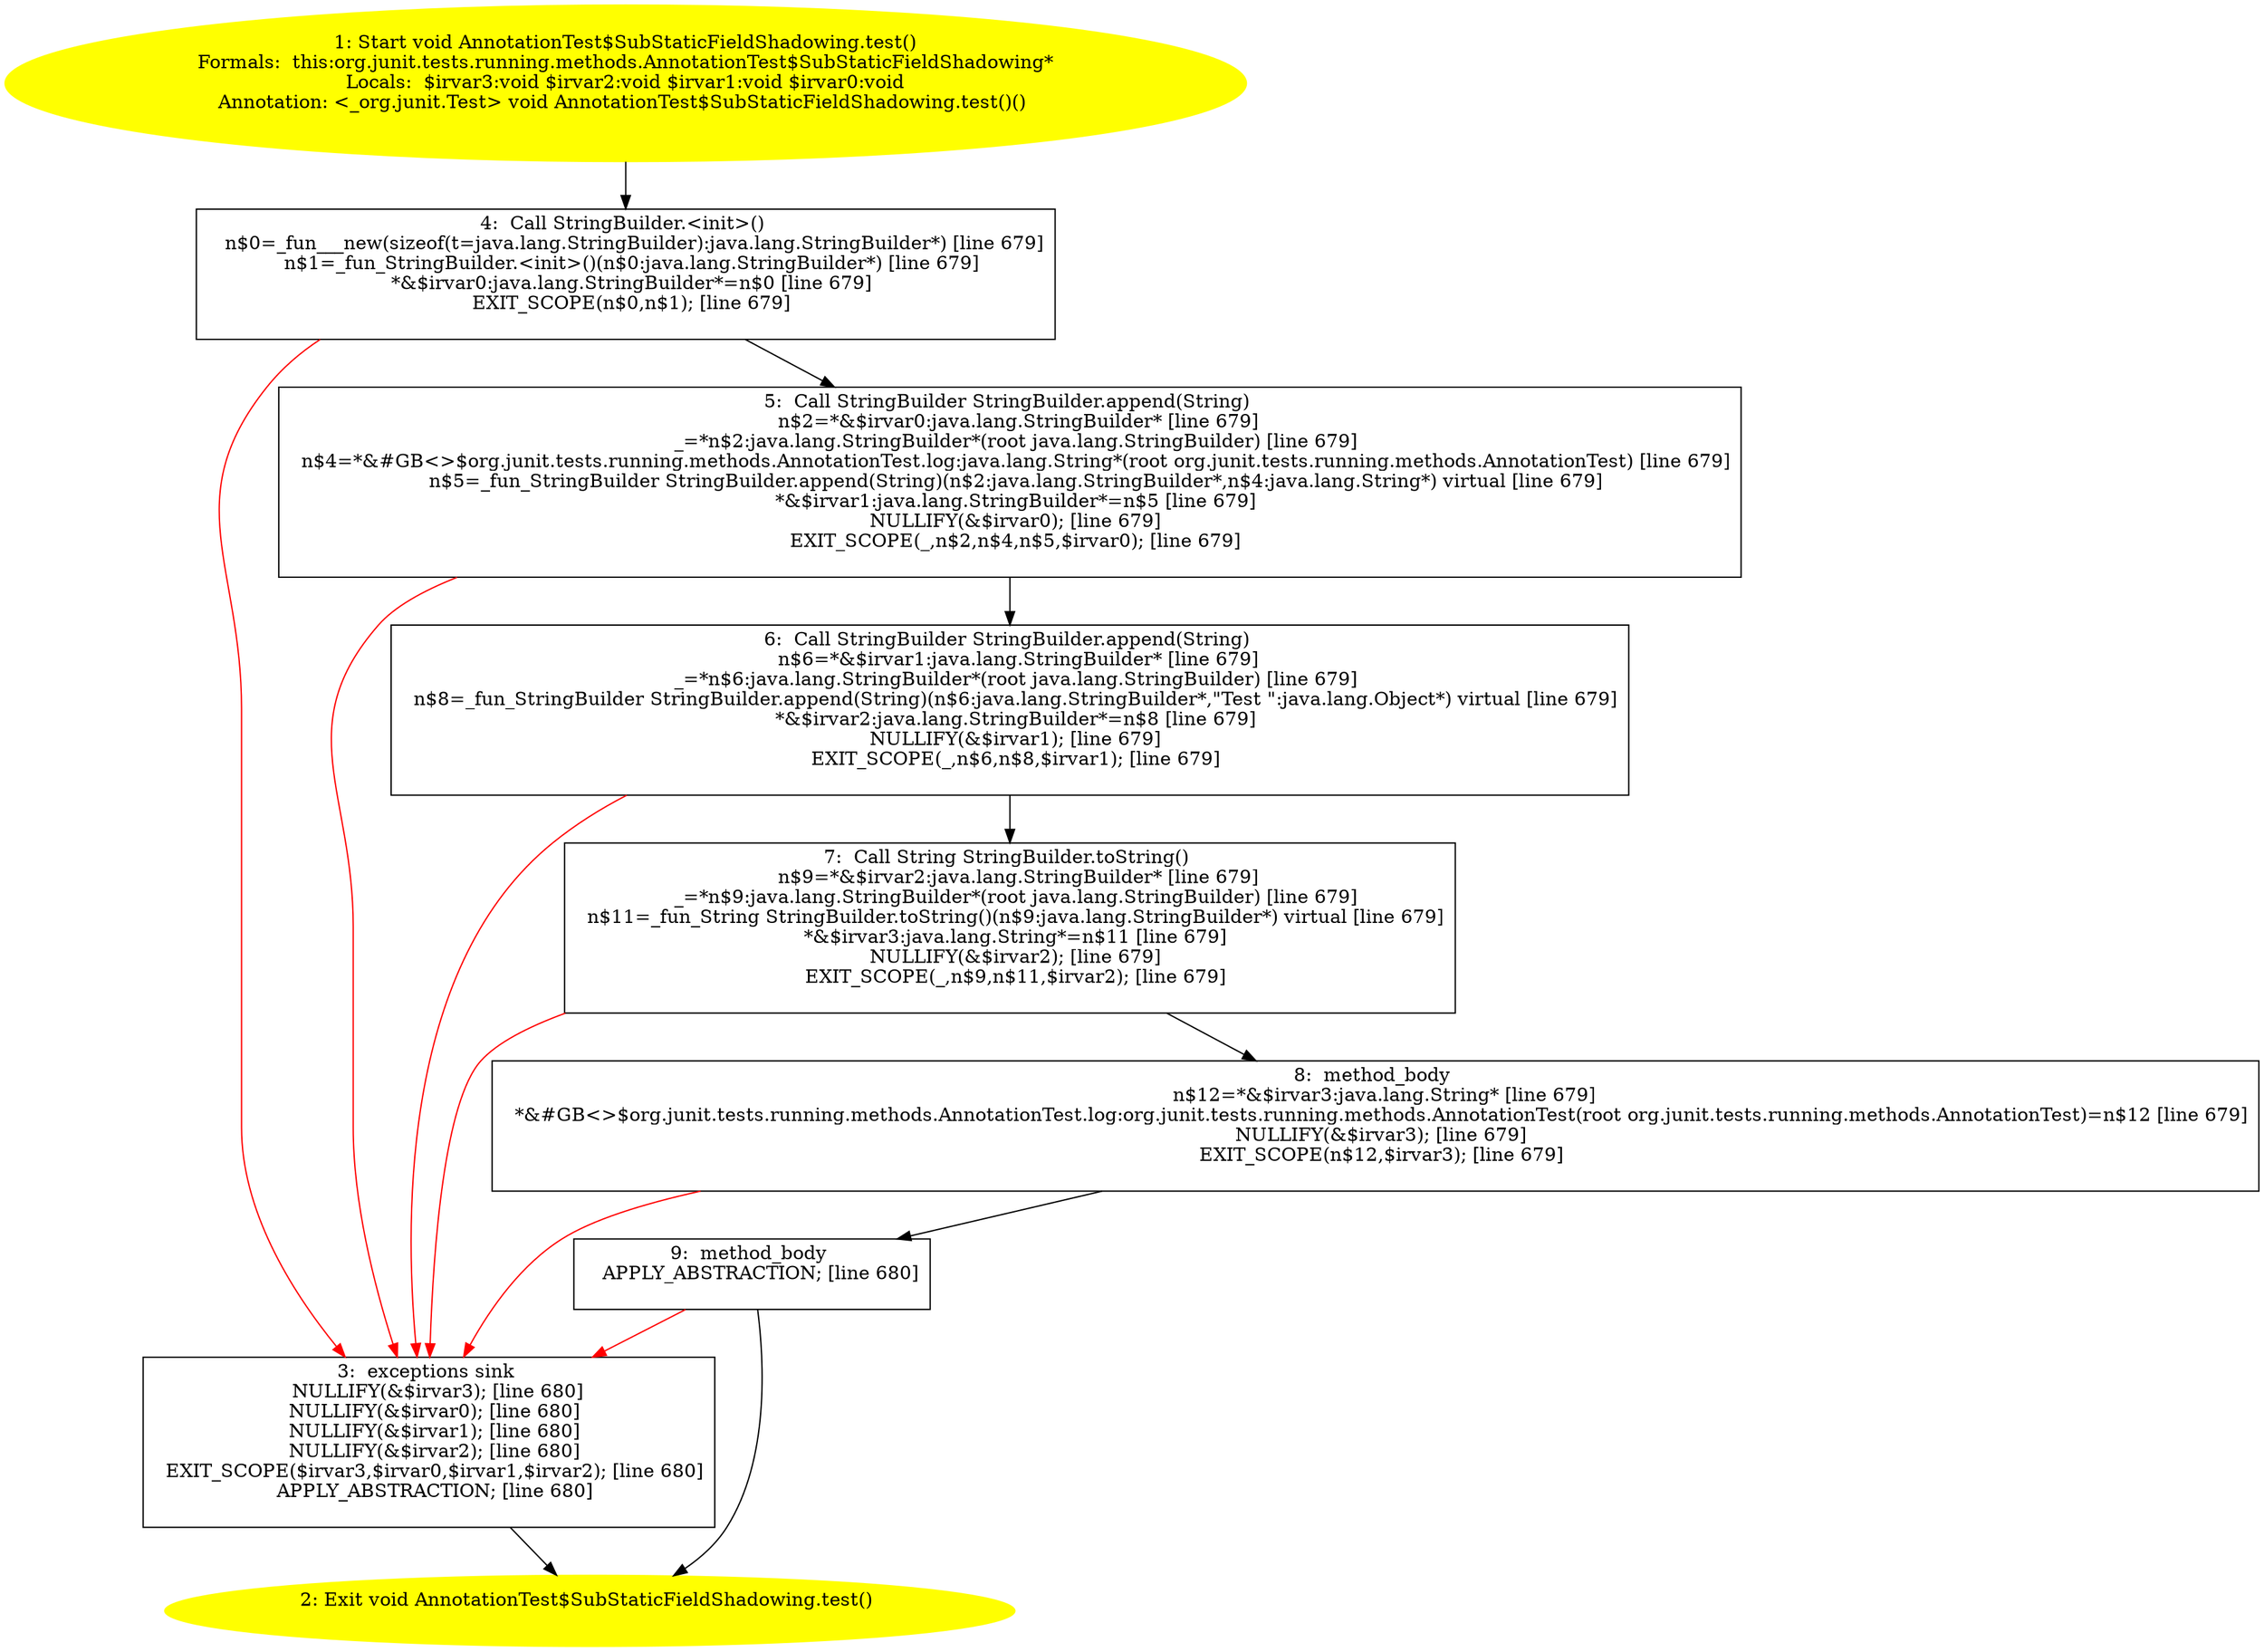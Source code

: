 /* @generated */
digraph cfg {
"org.junit.tests.running.methods.AnnotationTest$SubStaticFieldShadowing.test():void.e8306c8f038c6571acf76665a7d00356_1" [label="1: Start void AnnotationTest$SubStaticFieldShadowing.test()\nFormals:  this:org.junit.tests.running.methods.AnnotationTest$SubStaticFieldShadowing*\nLocals:  $irvar3:void $irvar2:void $irvar1:void $irvar0:void\nAnnotation: <_org.junit.Test> void AnnotationTest$SubStaticFieldShadowing.test()() \n  " color=yellow style=filled]
	

	 "org.junit.tests.running.methods.AnnotationTest$SubStaticFieldShadowing.test():void.e8306c8f038c6571acf76665a7d00356_1" -> "org.junit.tests.running.methods.AnnotationTest$SubStaticFieldShadowing.test():void.e8306c8f038c6571acf76665a7d00356_4" ;
"org.junit.tests.running.methods.AnnotationTest$SubStaticFieldShadowing.test():void.e8306c8f038c6571acf76665a7d00356_2" [label="2: Exit void AnnotationTest$SubStaticFieldShadowing.test() \n  " color=yellow style=filled]
	

"org.junit.tests.running.methods.AnnotationTest$SubStaticFieldShadowing.test():void.e8306c8f038c6571acf76665a7d00356_3" [label="3:  exceptions sink \n   NULLIFY(&$irvar3); [line 680]\n  NULLIFY(&$irvar0); [line 680]\n  NULLIFY(&$irvar1); [line 680]\n  NULLIFY(&$irvar2); [line 680]\n  EXIT_SCOPE($irvar3,$irvar0,$irvar1,$irvar2); [line 680]\n  APPLY_ABSTRACTION; [line 680]\n " shape="box"]
	

	 "org.junit.tests.running.methods.AnnotationTest$SubStaticFieldShadowing.test():void.e8306c8f038c6571acf76665a7d00356_3" -> "org.junit.tests.running.methods.AnnotationTest$SubStaticFieldShadowing.test():void.e8306c8f038c6571acf76665a7d00356_2" ;
"org.junit.tests.running.methods.AnnotationTest$SubStaticFieldShadowing.test():void.e8306c8f038c6571acf76665a7d00356_4" [label="4:  Call StringBuilder.<init>() \n   n$0=_fun___new(sizeof(t=java.lang.StringBuilder):java.lang.StringBuilder*) [line 679]\n  n$1=_fun_StringBuilder.<init>()(n$0:java.lang.StringBuilder*) [line 679]\n  *&$irvar0:java.lang.StringBuilder*=n$0 [line 679]\n  EXIT_SCOPE(n$0,n$1); [line 679]\n " shape="box"]
	

	 "org.junit.tests.running.methods.AnnotationTest$SubStaticFieldShadowing.test():void.e8306c8f038c6571acf76665a7d00356_4" -> "org.junit.tests.running.methods.AnnotationTest$SubStaticFieldShadowing.test():void.e8306c8f038c6571acf76665a7d00356_5" ;
	 "org.junit.tests.running.methods.AnnotationTest$SubStaticFieldShadowing.test():void.e8306c8f038c6571acf76665a7d00356_4" -> "org.junit.tests.running.methods.AnnotationTest$SubStaticFieldShadowing.test():void.e8306c8f038c6571acf76665a7d00356_3" [color="red" ];
"org.junit.tests.running.methods.AnnotationTest$SubStaticFieldShadowing.test():void.e8306c8f038c6571acf76665a7d00356_5" [label="5:  Call StringBuilder StringBuilder.append(String) \n   n$2=*&$irvar0:java.lang.StringBuilder* [line 679]\n  _=*n$2:java.lang.StringBuilder*(root java.lang.StringBuilder) [line 679]\n  n$4=*&#GB<>$org.junit.tests.running.methods.AnnotationTest.log:java.lang.String*(root org.junit.tests.running.methods.AnnotationTest) [line 679]\n  n$5=_fun_StringBuilder StringBuilder.append(String)(n$2:java.lang.StringBuilder*,n$4:java.lang.String*) virtual [line 679]\n  *&$irvar1:java.lang.StringBuilder*=n$5 [line 679]\n  NULLIFY(&$irvar0); [line 679]\n  EXIT_SCOPE(_,n$2,n$4,n$5,$irvar0); [line 679]\n " shape="box"]
	

	 "org.junit.tests.running.methods.AnnotationTest$SubStaticFieldShadowing.test():void.e8306c8f038c6571acf76665a7d00356_5" -> "org.junit.tests.running.methods.AnnotationTest$SubStaticFieldShadowing.test():void.e8306c8f038c6571acf76665a7d00356_6" ;
	 "org.junit.tests.running.methods.AnnotationTest$SubStaticFieldShadowing.test():void.e8306c8f038c6571acf76665a7d00356_5" -> "org.junit.tests.running.methods.AnnotationTest$SubStaticFieldShadowing.test():void.e8306c8f038c6571acf76665a7d00356_3" [color="red" ];
"org.junit.tests.running.methods.AnnotationTest$SubStaticFieldShadowing.test():void.e8306c8f038c6571acf76665a7d00356_6" [label="6:  Call StringBuilder StringBuilder.append(String) \n   n$6=*&$irvar1:java.lang.StringBuilder* [line 679]\n  _=*n$6:java.lang.StringBuilder*(root java.lang.StringBuilder) [line 679]\n  n$8=_fun_StringBuilder StringBuilder.append(String)(n$6:java.lang.StringBuilder*,\"Test \":java.lang.Object*) virtual [line 679]\n  *&$irvar2:java.lang.StringBuilder*=n$8 [line 679]\n  NULLIFY(&$irvar1); [line 679]\n  EXIT_SCOPE(_,n$6,n$8,$irvar1); [line 679]\n " shape="box"]
	

	 "org.junit.tests.running.methods.AnnotationTest$SubStaticFieldShadowing.test():void.e8306c8f038c6571acf76665a7d00356_6" -> "org.junit.tests.running.methods.AnnotationTest$SubStaticFieldShadowing.test():void.e8306c8f038c6571acf76665a7d00356_7" ;
	 "org.junit.tests.running.methods.AnnotationTest$SubStaticFieldShadowing.test():void.e8306c8f038c6571acf76665a7d00356_6" -> "org.junit.tests.running.methods.AnnotationTest$SubStaticFieldShadowing.test():void.e8306c8f038c6571acf76665a7d00356_3" [color="red" ];
"org.junit.tests.running.methods.AnnotationTest$SubStaticFieldShadowing.test():void.e8306c8f038c6571acf76665a7d00356_7" [label="7:  Call String StringBuilder.toString() \n   n$9=*&$irvar2:java.lang.StringBuilder* [line 679]\n  _=*n$9:java.lang.StringBuilder*(root java.lang.StringBuilder) [line 679]\n  n$11=_fun_String StringBuilder.toString()(n$9:java.lang.StringBuilder*) virtual [line 679]\n  *&$irvar3:java.lang.String*=n$11 [line 679]\n  NULLIFY(&$irvar2); [line 679]\n  EXIT_SCOPE(_,n$9,n$11,$irvar2); [line 679]\n " shape="box"]
	

	 "org.junit.tests.running.methods.AnnotationTest$SubStaticFieldShadowing.test():void.e8306c8f038c6571acf76665a7d00356_7" -> "org.junit.tests.running.methods.AnnotationTest$SubStaticFieldShadowing.test():void.e8306c8f038c6571acf76665a7d00356_8" ;
	 "org.junit.tests.running.methods.AnnotationTest$SubStaticFieldShadowing.test():void.e8306c8f038c6571acf76665a7d00356_7" -> "org.junit.tests.running.methods.AnnotationTest$SubStaticFieldShadowing.test():void.e8306c8f038c6571acf76665a7d00356_3" [color="red" ];
"org.junit.tests.running.methods.AnnotationTest$SubStaticFieldShadowing.test():void.e8306c8f038c6571acf76665a7d00356_8" [label="8:  method_body \n   n$12=*&$irvar3:java.lang.String* [line 679]\n  *&#GB<>$org.junit.tests.running.methods.AnnotationTest.log:org.junit.tests.running.methods.AnnotationTest(root org.junit.tests.running.methods.AnnotationTest)=n$12 [line 679]\n  NULLIFY(&$irvar3); [line 679]\n  EXIT_SCOPE(n$12,$irvar3); [line 679]\n " shape="box"]
	

	 "org.junit.tests.running.methods.AnnotationTest$SubStaticFieldShadowing.test():void.e8306c8f038c6571acf76665a7d00356_8" -> "org.junit.tests.running.methods.AnnotationTest$SubStaticFieldShadowing.test():void.e8306c8f038c6571acf76665a7d00356_9" ;
	 "org.junit.tests.running.methods.AnnotationTest$SubStaticFieldShadowing.test():void.e8306c8f038c6571acf76665a7d00356_8" -> "org.junit.tests.running.methods.AnnotationTest$SubStaticFieldShadowing.test():void.e8306c8f038c6571acf76665a7d00356_3" [color="red" ];
"org.junit.tests.running.methods.AnnotationTest$SubStaticFieldShadowing.test():void.e8306c8f038c6571acf76665a7d00356_9" [label="9:  method_body \n   APPLY_ABSTRACTION; [line 680]\n " shape="box"]
	

	 "org.junit.tests.running.methods.AnnotationTest$SubStaticFieldShadowing.test():void.e8306c8f038c6571acf76665a7d00356_9" -> "org.junit.tests.running.methods.AnnotationTest$SubStaticFieldShadowing.test():void.e8306c8f038c6571acf76665a7d00356_2" ;
	 "org.junit.tests.running.methods.AnnotationTest$SubStaticFieldShadowing.test():void.e8306c8f038c6571acf76665a7d00356_9" -> "org.junit.tests.running.methods.AnnotationTest$SubStaticFieldShadowing.test():void.e8306c8f038c6571acf76665a7d00356_3" [color="red" ];
}
